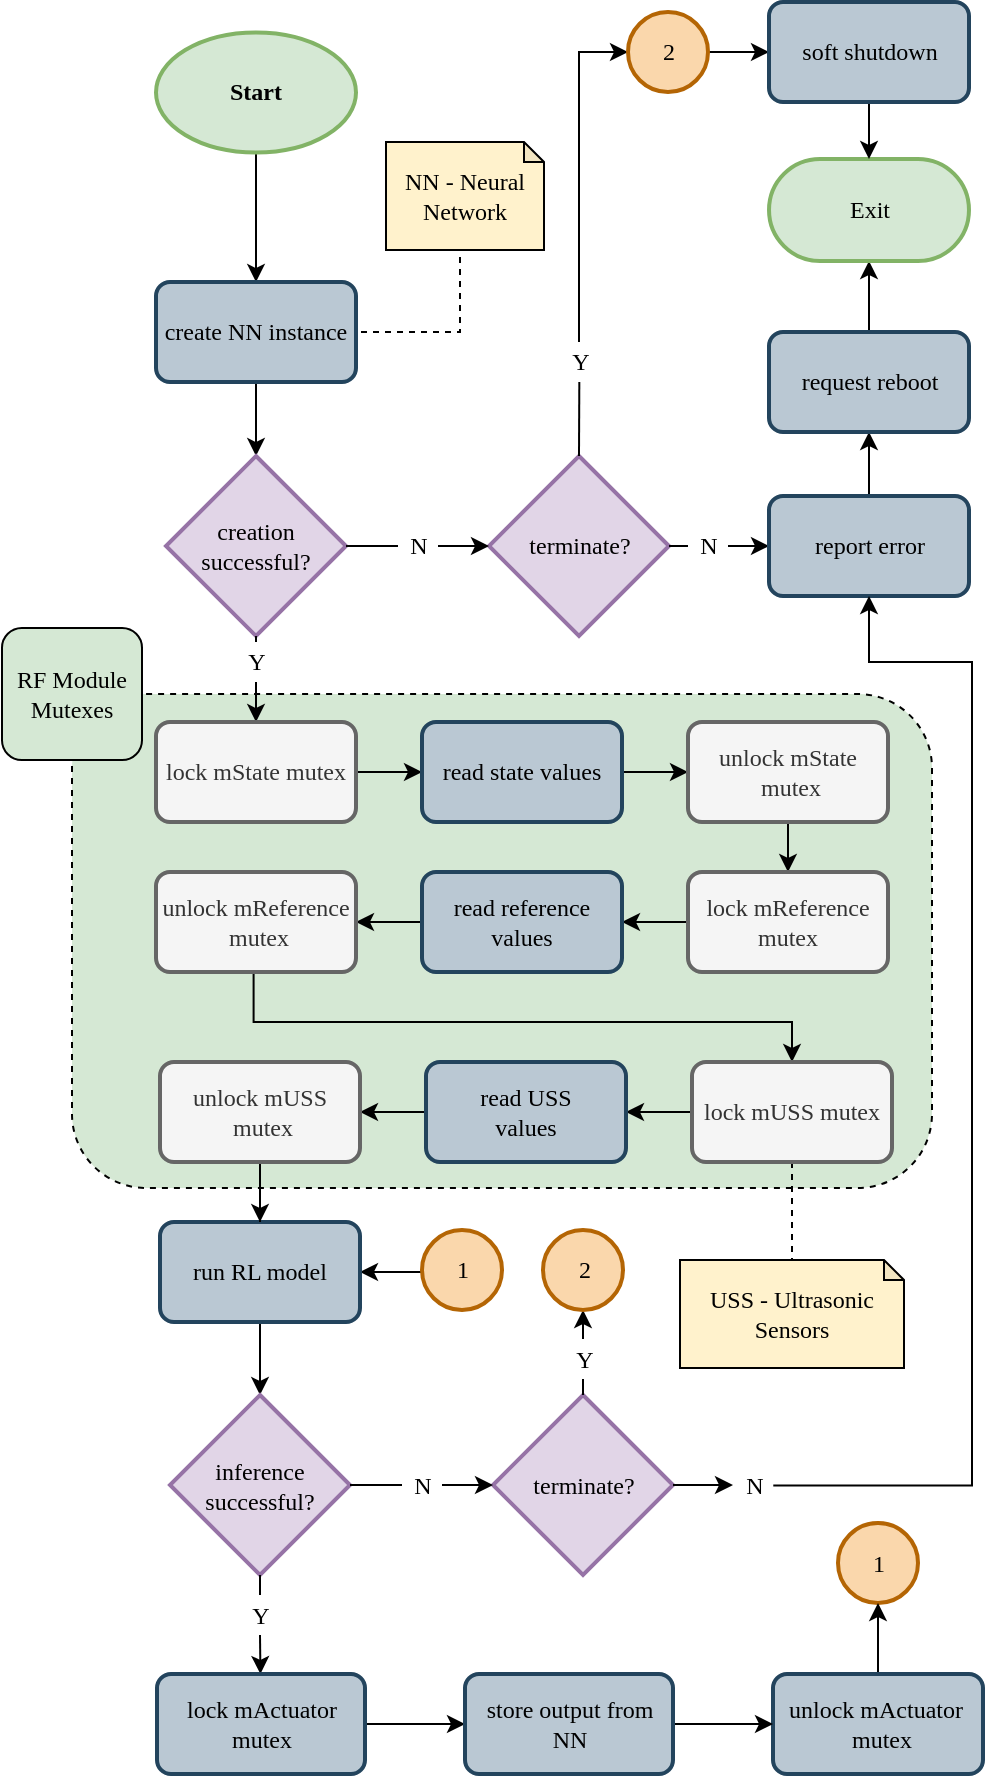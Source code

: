 <mxfile version="12.3.2" type="device" pages="1"><diagram id="vXdH0S8YqX3_sipvJm4k" name="1"><mxGraphModel dx="1422" dy="832" grid="1" gridSize="10" guides="1" tooltips="1" connect="1" arrows="1" fold="1" page="1" pageScale="1" pageWidth="1169" pageHeight="827" math="0" shadow="0"><root><mxCell id="0"/><mxCell id="1" parent="0"/><mxCell id="u_KonFGTaSBpUlpen_9E-39" value="" style="rounded=1;whiteSpace=wrap;html=1;dashed=1;fillColor=#d5e8d4;strokeColor=#000000;" vertex="1" parent="1"><mxGeometry x="200" y="386" width="430" height="247" as="geometry"/></mxCell><mxCell id="1nJzkUvZmrE7W5iWew_s-146" style="edgeStyle=none;rounded=0;orthogonalLoop=1;jettySize=auto;html=1;exitX=0.5;exitY=1;exitDx=0;exitDy=0;exitPerimeter=0;entryX=0.5;entryY=0;entryDx=0;entryDy=0;startArrow=none;startFill=0;endArrow=classic;endFill=1;fontFamily=Consolas;" parent="1" source="1nJzkUvZmrE7W5iWew_s-87" target="1nJzkUvZmrE7W5iWew_s-94" edge="1"><mxGeometry relative="1" as="geometry"/></mxCell><mxCell id="1nJzkUvZmrE7W5iWew_s-87" value="Start" style="strokeWidth=2;html=1;shape=mxgraph.flowchart.start_1;whiteSpace=wrap;fillColor=#d5e8d4;strokeColor=#82b366;fontStyle=1;fontFamily=Consolas;" parent="1" vertex="1"><mxGeometry x="242" y="55.25" width="100" height="60" as="geometry"/></mxCell><mxCell id="1nJzkUvZmrE7W5iWew_s-109" style="edgeStyle=orthogonalEdgeStyle;rounded=0;orthogonalLoop=1;jettySize=auto;html=1;endArrow=none;endFill=0;dashed=1;fontFamily=Consolas;exitX=0.5;exitY=1;exitDx=0;exitDy=0;exitPerimeter=0;" parent="1" source="1nJzkUvZmrE7W5iWew_s-89" target="1nJzkUvZmrE7W5iWew_s-94" edge="1"><mxGeometry relative="1" as="geometry"><mxPoint x="396" y="205.333" as="sourcePoint"/><Array as="points"><mxPoint x="394" y="205"/></Array></mxGeometry></mxCell><mxCell id="1nJzkUvZmrE7W5iWew_s-89" value="NN - Neural Network" style="shape=note;html=1;backgroundOutline=1;darkOpacity=0.05;size=10;fillColor=#fff2cc;strokeColor=#000000;whiteSpace=wrap;fontFamily=Consolas;" parent="1" vertex="1"><mxGeometry x="357" y="110" width="79" height="54" as="geometry"/></mxCell><mxCell id="1nJzkUvZmrE7W5iWew_s-92" value="1" style="verticalLabelPosition=middle;verticalAlign=middle;html=1;shape=mxgraph.flowchart.on-page_reference;strokeWidth=2;align=center;labelPosition=center;fillColor=#fad7ac;strokeColor=#b46504;fontFamily=Consolas;" parent="1" vertex="1"><mxGeometry x="583" y="800.5" width="40" height="40" as="geometry"/></mxCell><mxCell id="1nJzkUvZmrE7W5iWew_s-116" style="edgeStyle=orthogonalEdgeStyle;rounded=0;orthogonalLoop=1;jettySize=auto;html=1;exitX=0.5;exitY=1;exitDx=0;exitDy=0;entryX=0.5;entryY=0;entryDx=0;entryDy=0;entryPerimeter=0;startArrow=none;startFill=0;endArrow=classic;endFill=1;fontFamily=Consolas;" parent="1" source="1nJzkUvZmrE7W5iWew_s-94" target="1nJzkUvZmrE7W5iWew_s-95" edge="1"><mxGeometry relative="1" as="geometry"/></mxCell><mxCell id="1nJzkUvZmrE7W5iWew_s-94" value="create NN instance" style="rounded=1;whiteSpace=wrap;html=1;absoluteArcSize=1;arcSize=14;strokeWidth=2;fillColor=#bac8d3;strokeColor=#23445d;fontFamily=Consolas;" parent="1" vertex="1"><mxGeometry x="242" y="180" width="100" height="50" as="geometry"/></mxCell><mxCell id="1nJzkUvZmrE7W5iWew_s-103" style="edgeStyle=orthogonalEdgeStyle;rounded=0;orthogonalLoop=1;jettySize=auto;html=1;exitX=1;exitY=0.5;exitDx=0;exitDy=0;exitPerimeter=0;entryX=0;entryY=0.5;entryDx=0;entryDy=0;fontFamily=Consolas;" parent="1" source="1nJzkUvZmrE7W5iWew_s-122" target="1nJzkUvZmrE7W5iWew_s-96" edge="1"><mxGeometry relative="1" as="geometry"/></mxCell><mxCell id="1nJzkUvZmrE7W5iWew_s-95" value="creation&lt;br&gt;successful?" style="strokeWidth=2;html=1;shape=mxgraph.flowchart.decision;whiteSpace=wrap;fillColor=#e1d5e7;strokeColor=#9673a6;fontFamily=Consolas;" parent="1" vertex="1"><mxGeometry x="247" y="267" width="90" height="90" as="geometry"/></mxCell><mxCell id="1nJzkUvZmrE7W5iWew_s-128" style="edgeStyle=orthogonalEdgeStyle;rounded=0;orthogonalLoop=1;jettySize=auto;html=1;exitX=0.5;exitY=0;exitDx=0;exitDy=0;startArrow=none;startFill=0;endArrow=classic;endFill=1;fontFamily=Consolas;" parent="1" source="1nJzkUvZmrE7W5iWew_s-96" target="1nJzkUvZmrE7W5iWew_s-127" edge="1"><mxGeometry relative="1" as="geometry"/></mxCell><mxCell id="1nJzkUvZmrE7W5iWew_s-96" value="report error" style="rounded=1;whiteSpace=wrap;html=1;absoluteArcSize=1;arcSize=14;strokeWidth=2;fillColor=#bac8d3;strokeColor=#23445d;fontFamily=Consolas;" parent="1" vertex="1"><mxGeometry x="548.5" y="287" width="100" height="50" as="geometry"/></mxCell><mxCell id="1nJzkUvZmrE7W5iWew_s-126" style="edgeStyle=orthogonalEdgeStyle;rounded=0;orthogonalLoop=1;jettySize=auto;html=1;exitX=0.5;exitY=1;exitDx=0;exitDy=0;entryX=0.5;entryY=0;entryDx=0;entryDy=0;entryPerimeter=0;startArrow=none;startFill=0;endArrow=classic;endFill=1;fontFamily=Consolas;" parent="1" source="wZy1DMdMrg1eSpGUUGXw-8" target="1nJzkUvZmrE7W5iWew_s-100" edge="1"><mxGeometry relative="1" as="geometry"><mxPoint x="294.2" y="699.9" as="sourcePoint"/></mxGeometry></mxCell><mxCell id="1nJzkUvZmrE7W5iWew_s-102" style="edgeStyle=orthogonalEdgeStyle;rounded=0;orthogonalLoop=1;jettySize=auto;html=1;fontFamily=Consolas;entryX=0.5;entryY=1;entryDx=0;entryDy=0;exitX=1.007;exitY=0.515;exitDx=0;exitDy=0;exitPerimeter=0;" parent="1" source="1nJzkUvZmrE7W5iWew_s-124" target="1nJzkUvZmrE7W5iWew_s-96" edge="1"><mxGeometry relative="1" as="geometry"><Array as="points"><mxPoint x="650" y="782"/><mxPoint x="650" y="370"/><mxPoint x="598" y="370"/></Array><mxPoint x="549" y="810" as="sourcePoint"/></mxGeometry></mxCell><mxCell id="1nJzkUvZmrE7W5iWew_s-135" style="rounded=0;orthogonalLoop=1;jettySize=auto;html=1;exitX=0.5;exitY=1;exitDx=0;exitDy=0;exitPerimeter=0;startArrow=none;startFill=0;endArrow=classic;endFill=1;fontFamily=Consolas;" parent="1" source="1nJzkUvZmrE7W5iWew_s-141" target="1nJzkUvZmrE7W5iWew_s-106" edge="1"><mxGeometry relative="1" as="geometry"/></mxCell><mxCell id="1nJzkUvZmrE7W5iWew_s-100" value="inference successful?" style="strokeWidth=2;html=1;shape=mxgraph.flowchart.decision;whiteSpace=wrap;fillColor=#e1d5e7;strokeColor=#9673a6;fontFamily=Consolas;" parent="1" vertex="1"><mxGeometry x="249" y="736.5" width="90" height="90" as="geometry"/></mxCell><mxCell id="1nJzkUvZmrE7W5iWew_s-136" style="edgeStyle=none;rounded=0;orthogonalLoop=1;jettySize=auto;html=1;exitX=1;exitY=0.5;exitDx=0;exitDy=0;entryX=0;entryY=0.5;entryDx=0;entryDy=0;startArrow=none;startFill=0;endArrow=classic;endFill=1;fontFamily=Consolas;" parent="1" source="1nJzkUvZmrE7W5iWew_s-106" target="1nJzkUvZmrE7W5iWew_s-108" edge="1"><mxGeometry relative="1" as="geometry"/></mxCell><mxCell id="1nJzkUvZmrE7W5iWew_s-106" value="lock mActuator mutex" style="rounded=1;whiteSpace=wrap;html=1;absoluteArcSize=1;arcSize=14;strokeWidth=2;fillColor=#bac8d3;strokeColor=#23445d;fontFamily=Consolas;" parent="1" vertex="1"><mxGeometry x="242.5" y="876" width="104" height="50" as="geometry"/></mxCell><mxCell id="1nJzkUvZmrE7W5iWew_s-143" style="edgeStyle=none;rounded=0;orthogonalLoop=1;jettySize=auto;html=1;exitX=0.5;exitY=0;exitDx=0;exitDy=0;startArrow=none;startFill=0;endArrow=classic;endFill=1;fontFamily=Consolas;" parent="1" source="1nJzkUvZmrE7W5iWew_s-107" target="1nJzkUvZmrE7W5iWew_s-92" edge="1"><mxGeometry relative="1" as="geometry"/></mxCell><mxCell id="1nJzkUvZmrE7W5iWew_s-107" value="unlock mActuator&amp;nbsp;&lt;br&gt;&amp;nbsp;mutex" style="rounded=1;whiteSpace=wrap;html=1;absoluteArcSize=1;arcSize=14;strokeWidth=2;fillColor=#bac8d3;strokeColor=#23445d;fontFamily=Consolas;" parent="1" vertex="1"><mxGeometry x="550.5" y="876" width="105" height="50" as="geometry"/></mxCell><mxCell id="1nJzkUvZmrE7W5iWew_s-137" style="edgeStyle=none;rounded=0;orthogonalLoop=1;jettySize=auto;html=1;exitX=1;exitY=0.5;exitDx=0;exitDy=0;entryX=0;entryY=0.5;entryDx=0;entryDy=0;startArrow=none;startFill=0;endArrow=classic;endFill=1;fontFamily=Consolas;" parent="1" source="1nJzkUvZmrE7W5iWew_s-108" target="1nJzkUvZmrE7W5iWew_s-107" edge="1"><mxGeometry relative="1" as="geometry"><mxPoint x="388" y="981.5" as="targetPoint"/></mxGeometry></mxCell><mxCell id="1nJzkUvZmrE7W5iWew_s-108" value="store output from NN" style="rounded=1;whiteSpace=wrap;html=1;absoluteArcSize=1;arcSize=14;strokeWidth=2;fillColor=#bac8d3;strokeColor=#23445d;fontFamily=Consolas;" parent="1" vertex="1"><mxGeometry x="396.5" y="876" width="104" height="50" as="geometry"/></mxCell><mxCell id="wZy1DMdMrg1eSpGUUGXw-2" style="edgeStyle=orthogonalEdgeStyle;rounded=0;orthogonalLoop=1;jettySize=auto;html=1;exitX=0.5;exitY=0;exitDx=0;exitDy=0;exitPerimeter=0;entryX=0.5;entryY=1;entryDx=0;entryDy=0;entryPerimeter=0;" parent="1" source="cTTSCiID2eO0klJkVlwh-12" target="cTTSCiID2eO0klJkVlwh-6" edge="1"><mxGeometry relative="1" as="geometry"/></mxCell><mxCell id="1nJzkUvZmrE7W5iWew_s-105" value="terminate?" style="strokeWidth=2;html=1;shape=mxgraph.flowchart.decision;whiteSpace=wrap;fillColor=#e1d5e7;strokeColor=#9673a6;fontFamily=Consolas;" parent="1" vertex="1"><mxGeometry x="410.5" y="736.5" width="90" height="90" as="geometry"/></mxCell><mxCell id="1nJzkUvZmrE7W5iWew_s-110" style="edgeStyle=orthogonalEdgeStyle;rounded=0;orthogonalLoop=1;jettySize=auto;html=1;exitX=1;exitY=0.5;exitDx=0;exitDy=0;exitPerimeter=0;fontFamily=Consolas;entryX=0;entryY=0.5;entryDx=0;entryDy=0;entryPerimeter=0;" parent="1" source="1nJzkUvZmrE7W5iWew_s-118" target="1nJzkUvZmrE7W5iWew_s-105" edge="1"><mxGeometry relative="1" as="geometry"><mxPoint x="339.571" y="781.5" as="sourcePoint"/><mxPoint x="396.5" y="781.833" as="targetPoint"/></mxGeometry></mxCell><mxCell id="u_KonFGTaSBpUlpen_9E-26" style="edgeStyle=orthogonalEdgeStyle;rounded=0;orthogonalLoop=1;jettySize=auto;html=1;exitX=0.5;exitY=0;exitDx=0;exitDy=0;exitPerimeter=0;entryX=0;entryY=0.5;entryDx=0;entryDy=0;entryPerimeter=0;startArrow=none;startFill=0;endArrow=classic;endFill=1;" edge="1" parent="1" source="u_KonFGTaSBpUlpen_9E-27" target="cTTSCiID2eO0klJkVlwh-2"><mxGeometry relative="1" as="geometry"/></mxCell><mxCell id="1nJzkUvZmrE7W5iWew_s-104" value="terminate?" style="strokeWidth=2;html=1;shape=mxgraph.flowchart.decision;whiteSpace=wrap;fillColor=#e1d5e7;strokeColor=#9673a6;fontFamily=Consolas;" parent="1" vertex="1"><mxGeometry x="408.5" y="267" width="90" height="90" as="geometry"/></mxCell><mxCell id="1nJzkUvZmrE7W5iWew_s-111" style="edgeStyle=orthogonalEdgeStyle;rounded=0;orthogonalLoop=1;jettySize=auto;html=1;exitX=1;exitY=0.5;exitDx=0;exitDy=0;exitPerimeter=0;entryX=0;entryY=0.5;entryDx=0;entryDy=0;fontFamily=Consolas;entryPerimeter=0;" parent="1" source="1nJzkUvZmrE7W5iWew_s-113" target="1nJzkUvZmrE7W5iWew_s-104" edge="1"><mxGeometry relative="1" as="geometry"><mxPoint x="337.571" y="311.857" as="sourcePoint"/><mxPoint x="388.833" y="312" as="targetPoint"/></mxGeometry></mxCell><mxCell id="u_KonFGTaSBpUlpen_9E-17" style="edgeStyle=orthogonalEdgeStyle;rounded=0;orthogonalLoop=1;jettySize=auto;html=1;entryX=0.5;entryY=0;entryDx=0;entryDy=0;startArrow=none;startFill=0;endArrow=classic;endFill=1;" edge="1" parent="1" source="1nJzkUvZmrE7W5iWew_s-112" target="u_KonFGTaSBpUlpen_9E-10"><mxGeometry relative="1" as="geometry"/></mxCell><mxCell id="1nJzkUvZmrE7W5iWew_s-112" value="Y" style="text;html=1;align=center;verticalAlign=middle;resizable=0;points=[];;autosize=1;fontFamily=Consolas;" parent="1" vertex="1"><mxGeometry x="282" y="360" width="20" height="20" as="geometry"/></mxCell><mxCell id="1nJzkUvZmrE7W5iWew_s-115" style="edgeStyle=orthogonalEdgeStyle;rounded=0;orthogonalLoop=1;jettySize=auto;html=1;exitX=0.5;exitY=1;exitDx=0;exitDy=0;exitPerimeter=0;entryX=0.5;entryY=0;entryDx=0;entryDy=0;endArrow=none;endFill=0;startArrow=none;startFill=0;fontFamily=Consolas;" parent="1" source="1nJzkUvZmrE7W5iWew_s-95" target="1nJzkUvZmrE7W5iWew_s-112" edge="1"><mxGeometry relative="1" as="geometry"><mxPoint x="292.444" y="369.944" as="sourcePoint"/><mxPoint x="292.6" y="406.6" as="targetPoint"/></mxGeometry></mxCell><mxCell id="1nJzkUvZmrE7W5iWew_s-113" value="N" style="text;html=1;align=center;verticalAlign=middle;resizable=0;points=[];;autosize=1;fontFamily=Consolas;" parent="1" vertex="1"><mxGeometry x="363" y="302" width="20" height="20" as="geometry"/></mxCell><mxCell id="1nJzkUvZmrE7W5iWew_s-117" style="edgeStyle=orthogonalEdgeStyle;rounded=0;orthogonalLoop=1;jettySize=auto;html=1;exitX=1;exitY=0.5;exitDx=0;exitDy=0;exitPerimeter=0;entryX=0;entryY=0.5;entryDx=0;entryDy=0;endArrow=none;endFill=0;fontFamily=Consolas;" parent="1" source="1nJzkUvZmrE7W5iWew_s-95" target="1nJzkUvZmrE7W5iWew_s-113" edge="1"><mxGeometry relative="1" as="geometry"><mxPoint x="337.571" y="311.857" as="sourcePoint"/><mxPoint x="381.571" y="311.857" as="targetPoint"/></mxGeometry></mxCell><mxCell id="1nJzkUvZmrE7W5iWew_s-121" style="edgeStyle=orthogonalEdgeStyle;rounded=0;orthogonalLoop=1;jettySize=auto;html=1;entryX=1;entryY=0.5;entryDx=0;entryDy=0;entryPerimeter=0;startArrow=none;startFill=0;endArrow=none;endFill=0;fontFamily=Consolas;" parent="1" source="1nJzkUvZmrE7W5iWew_s-118" target="1nJzkUvZmrE7W5iWew_s-100" edge="1"><mxGeometry relative="1" as="geometry"><Array as="points"><mxPoint x="352" y="781.5"/><mxPoint x="352" y="781.5"/></Array></mxGeometry></mxCell><mxCell id="1nJzkUvZmrE7W5iWew_s-118" value="N" style="text;html=1;align=center;verticalAlign=middle;resizable=0;points=[];;autosize=1;fontFamily=Consolas;" parent="1" vertex="1"><mxGeometry x="365" y="771.5" width="20" height="20" as="geometry"/></mxCell><mxCell id="1nJzkUvZmrE7W5iWew_s-122" value="N" style="text;html=1;align=center;verticalAlign=middle;resizable=0;points=[];;autosize=1;fontFamily=Consolas;" parent="1" vertex="1"><mxGeometry x="508" y="302" width="20" height="20" as="geometry"/></mxCell><mxCell id="1nJzkUvZmrE7W5iWew_s-123" style="edgeStyle=orthogonalEdgeStyle;rounded=0;orthogonalLoop=1;jettySize=auto;html=1;exitX=1;exitY=0.5;exitDx=0;exitDy=0;exitPerimeter=0;entryX=0;entryY=0.5;entryDx=0;entryDy=0;endArrow=none;endFill=0;fontFamily=Consolas;" parent="1" source="1nJzkUvZmrE7W5iWew_s-104" target="1nJzkUvZmrE7W5iWew_s-122" edge="1"><mxGeometry relative="1" as="geometry"><mxPoint x="498.333" y="312.167" as="sourcePoint"/><mxPoint x="548.333" y="312.167" as="targetPoint"/></mxGeometry></mxCell><mxCell id="1nJzkUvZmrE7W5iWew_s-124" value="N" style="text;html=1;align=center;verticalAlign=middle;resizable=0;points=[];;autosize=1;fontFamily=Consolas;" parent="1" vertex="1"><mxGeometry x="530.5" y="771.5" width="20" height="20" as="geometry"/></mxCell><mxCell id="1nJzkUvZmrE7W5iWew_s-125" style="edgeStyle=orthogonalEdgeStyle;rounded=0;orthogonalLoop=1;jettySize=auto;html=1;exitX=1;exitY=0.5;exitDx=0;exitDy=0;exitPerimeter=0;fontFamily=Consolas;" parent="1" source="1nJzkUvZmrE7W5iWew_s-105" target="1nJzkUvZmrE7W5iWew_s-124" edge="1"><mxGeometry relative="1" as="geometry"><mxPoint x="500.333" y="781.167" as="sourcePoint"/><mxPoint x="600.333" y="593.5" as="targetPoint"/></mxGeometry></mxCell><mxCell id="1nJzkUvZmrE7W5iWew_s-130" style="edgeStyle=orthogonalEdgeStyle;rounded=0;orthogonalLoop=1;jettySize=auto;html=1;exitX=0.5;exitY=0;exitDx=0;exitDy=0;entryX=0.5;entryY=1;entryDx=0;entryDy=0;startArrow=none;startFill=0;endArrow=classic;endFill=1;fontFamily=Consolas;" parent="1" source="1nJzkUvZmrE7W5iWew_s-127" target="1nJzkUvZmrE7W5iWew_s-129" edge="1"><mxGeometry relative="1" as="geometry"/></mxCell><mxCell id="1nJzkUvZmrE7W5iWew_s-127" value="request reboot" style="rounded=1;whiteSpace=wrap;html=1;absoluteArcSize=1;arcSize=14;strokeWidth=2;fillColor=#bac8d3;strokeColor=#23445d;fontFamily=Consolas;" parent="1" vertex="1"><mxGeometry x="548.5" y="205" width="100" height="50" as="geometry"/></mxCell><mxCell id="1nJzkUvZmrE7W5iWew_s-129" value="Exit" style="rounded=1;whiteSpace=wrap;html=1;arcSize=50;fillColor=#d5e8d4;strokeColor=#82b366;fontFamily=Consolas;strokeWidth=2;" parent="1" vertex="1"><mxGeometry x="548.51" y="118.5" width="99.98" height="51" as="geometry"/></mxCell><mxCell id="1nJzkUvZmrE7W5iWew_s-141" value="Y" style="text;html=1;align=center;verticalAlign=middle;resizable=0;points=[];;autosize=1;fontFamily=Consolas;" parent="1" vertex="1"><mxGeometry x="284" y="836.5" width="20" height="20" as="geometry"/></mxCell><mxCell id="1nJzkUvZmrE7W5iWew_s-142" style="rounded=0;orthogonalLoop=1;jettySize=auto;html=1;exitX=0.5;exitY=1;exitDx=0;exitDy=0;exitPerimeter=0;startArrow=none;startFill=0;endArrow=none;endFill=0;fontFamily=Consolas;" parent="1" source="1nJzkUvZmrE7W5iWew_s-100" edge="1"><mxGeometry relative="1" as="geometry"><mxPoint x="294.5" y="826.5" as="sourcePoint"/><mxPoint x="294" y="836.5" as="targetPoint"/></mxGeometry></mxCell><mxCell id="cTTSCiID2eO0klJkVlwh-5" style="edgeStyle=orthogonalEdgeStyle;rounded=0;orthogonalLoop=1;jettySize=auto;html=1;exitX=0;exitY=0.5;exitDx=0;exitDy=0;exitPerimeter=0;entryX=1;entryY=0.5;entryDx=0;entryDy=0;fontFamily=Consolas;" parent="1" source="cTTSCiID2eO0klJkVlwh-1" target="wZy1DMdMrg1eSpGUUGXw-8" edge="1"><mxGeometry relative="1" as="geometry"><mxPoint x="341.4" y="675.1" as="targetPoint"/><Array as="points"><mxPoint x="375" y="675.5"/></Array></mxGeometry></mxCell><mxCell id="cTTSCiID2eO0klJkVlwh-1" value="1" style="verticalLabelPosition=middle;verticalAlign=middle;html=1;shape=mxgraph.flowchart.on-page_reference;strokeWidth=2;align=center;labelPosition=center;fillColor=#fad7ac;strokeColor=#b46504;fontFamily=Consolas;" parent="1" vertex="1"><mxGeometry x="375" y="654" width="40" height="40" as="geometry"/></mxCell><mxCell id="cTTSCiID2eO0klJkVlwh-9" style="edgeStyle=orthogonalEdgeStyle;rounded=0;orthogonalLoop=1;jettySize=auto;html=1;exitX=1;exitY=0.5;exitDx=0;exitDy=0;exitPerimeter=0;entryX=0;entryY=0.5;entryDx=0;entryDy=0;fontFamily=Consolas;" parent="1" source="cTTSCiID2eO0klJkVlwh-2" target="cOSbEfbVas22TblpHbc2-1" edge="1"><mxGeometry relative="1" as="geometry"><mxPoint x="528.333" y="65.333" as="targetPoint"/></mxGeometry></mxCell><mxCell id="cTTSCiID2eO0klJkVlwh-2" value="2" style="verticalLabelPosition=middle;verticalAlign=middle;html=1;shape=mxgraph.flowchart.on-page_reference;strokeWidth=2;align=center;labelPosition=center;fillColor=#fad7ac;strokeColor=#b46504;fontFamily=Consolas;" parent="1" vertex="1"><mxGeometry x="478" y="45" width="40" height="40" as="geometry"/></mxCell><mxCell id="cTTSCiID2eO0klJkVlwh-10" style="edgeStyle=orthogonalEdgeStyle;rounded=0;orthogonalLoop=1;jettySize=auto;html=1;exitX=0.5;exitY=1;exitDx=0;exitDy=0;entryX=0.5;entryY=0;entryDx=0;entryDy=0;fontFamily=Consolas;" parent="1" source="cOSbEfbVas22TblpHbc2-1" target="1nJzkUvZmrE7W5iWew_s-129" edge="1"><mxGeometry relative="1" as="geometry"><mxPoint x="598.333" y="90.333" as="sourcePoint"/></mxGeometry></mxCell><mxCell id="cTTSCiID2eO0klJkVlwh-6" value="2" style="verticalLabelPosition=middle;verticalAlign=middle;html=1;shape=mxgraph.flowchart.on-page_reference;strokeWidth=2;align=center;labelPosition=center;fillColor=#fad7ac;strokeColor=#b46504;fontFamily=Consolas;" parent="1" vertex="1"><mxGeometry x="435.5" y="654" width="40" height="40" as="geometry"/></mxCell><mxCell id="cOSbEfbVas22TblpHbc2-1" value="soft shutdown" style="rounded=1;whiteSpace=wrap;html=1;absoluteArcSize=1;arcSize=14;strokeWidth=2;fillColor=#bac8d3;strokeColor=#23445d;fontFamily=Consolas;" parent="1" vertex="1"><mxGeometry x="548.5" y="40" width="100" height="50" as="geometry"/></mxCell><mxCell id="cTTSCiID2eO0klJkVlwh-12" value="Y" style="text;html=1;align=center;verticalAlign=middle;resizable=0;points=[];;autosize=1;fontFamily=Consolas;" parent="1" vertex="1"><mxGeometry x="445.5" y="708.5" width="20" height="20" as="geometry"/></mxCell><mxCell id="wZy1DMdMrg1eSpGUUGXw-3" style="edgeStyle=orthogonalEdgeStyle;rounded=0;orthogonalLoop=1;jettySize=auto;html=1;exitX=0.5;exitY=0;exitDx=0;exitDy=0;exitPerimeter=0;entryX=0.5;entryY=1;entryDx=0;entryDy=0;entryPerimeter=0;endArrow=none;endFill=0;" parent="1" source="1nJzkUvZmrE7W5iWew_s-105" target="cTTSCiID2eO0klJkVlwh-12" edge="1"><mxGeometry relative="1" as="geometry"><mxPoint x="455.4" y="736.7" as="sourcePoint"/><mxPoint x="455.4" y="696.7" as="targetPoint"/></mxGeometry></mxCell><mxCell id="u_KonFGTaSBpUlpen_9E-35" value="" style="edgeStyle=orthogonalEdgeStyle;rounded=0;orthogonalLoop=1;jettySize=auto;html=1;startArrow=classic;startFill=1;endArrow=none;endFill=0;" edge="1" parent="1" source="wZy1DMdMrg1eSpGUUGXw-8" target="u_KonFGTaSBpUlpen_9E-33"><mxGeometry relative="1" as="geometry"/></mxCell><mxCell id="wZy1DMdMrg1eSpGUUGXw-8" value="run RL model" style="rounded=1;whiteSpace=wrap;html=1;absoluteArcSize=1;arcSize=14;strokeWidth=2;fillColor=#BAC8D3;strokeColor=#23445d;fontFamily=Consolas;" parent="1" vertex="1"><mxGeometry x="244" y="650" width="100" height="50" as="geometry"/></mxCell><mxCell id="u_KonFGTaSBpUlpen_9E-18" style="edgeStyle=orthogonalEdgeStyle;rounded=0;orthogonalLoop=1;jettySize=auto;html=1;exitX=1;exitY=0.5;exitDx=0;exitDy=0;entryX=0;entryY=0.5;entryDx=0;entryDy=0;startArrow=none;startFill=0;endArrow=classic;endFill=1;" edge="1" parent="1" source="u_KonFGTaSBpUlpen_9E-10" target="u_KonFGTaSBpUlpen_9E-11"><mxGeometry relative="1" as="geometry"/></mxCell><mxCell id="u_KonFGTaSBpUlpen_9E-10" value="lock mState mutex" style="rounded=1;whiteSpace=wrap;html=1;absoluteArcSize=1;arcSize=14;strokeWidth=2;fillColor=#f5f5f5;strokeColor=#666666;fontFamily=Consolas;fontColor=#333333;" vertex="1" parent="1"><mxGeometry x="242" y="400" width="100" height="50" as="geometry"/></mxCell><mxCell id="u_KonFGTaSBpUlpen_9E-20" style="edgeStyle=orthogonalEdgeStyle;rounded=0;orthogonalLoop=1;jettySize=auto;html=1;exitX=1;exitY=0.5;exitDx=0;exitDy=0;entryX=0;entryY=0.5;entryDx=0;entryDy=0;startArrow=none;startFill=0;endArrow=classic;endFill=1;" edge="1" parent="1" source="u_KonFGTaSBpUlpen_9E-11" target="u_KonFGTaSBpUlpen_9E-12"><mxGeometry relative="1" as="geometry"/></mxCell><mxCell id="u_KonFGTaSBpUlpen_9E-11" value="read state values" style="rounded=1;whiteSpace=wrap;html=1;absoluteArcSize=1;arcSize=14;strokeWidth=2;fillColor=#BAC8D3;strokeColor=#23445D;fontFamily=Consolas;" vertex="1" parent="1"><mxGeometry x="375" y="400" width="100" height="50" as="geometry"/></mxCell><mxCell id="u_KonFGTaSBpUlpen_9E-21" style="edgeStyle=orthogonalEdgeStyle;rounded=0;orthogonalLoop=1;jettySize=auto;html=1;exitX=0.5;exitY=1;exitDx=0;exitDy=0;startArrow=none;startFill=0;endArrow=classic;endFill=1;" edge="1" parent="1" source="u_KonFGTaSBpUlpen_9E-12" target="u_KonFGTaSBpUlpen_9E-13"><mxGeometry relative="1" as="geometry"/></mxCell><mxCell id="u_KonFGTaSBpUlpen_9E-12" value="unlock mState&lt;br&gt;&amp;nbsp;mutex" style="rounded=1;whiteSpace=wrap;html=1;absoluteArcSize=1;arcSize=14;strokeWidth=2;fillColor=#f5f5f5;strokeColor=#666666;fontFamily=Consolas;fontColor=#333333;" vertex="1" parent="1"><mxGeometry x="508" y="400" width="100" height="50" as="geometry"/></mxCell><mxCell id="u_KonFGTaSBpUlpen_9E-22" style="edgeStyle=orthogonalEdgeStyle;rounded=0;orthogonalLoop=1;jettySize=auto;html=1;exitX=0;exitY=0.5;exitDx=0;exitDy=0;startArrow=none;startFill=0;endArrow=classic;endFill=1;" edge="1" parent="1" source="u_KonFGTaSBpUlpen_9E-13" target="u_KonFGTaSBpUlpen_9E-14"><mxGeometry relative="1" as="geometry"/></mxCell><mxCell id="u_KonFGTaSBpUlpen_9E-13" value="lock mReference mutex" style="rounded=1;whiteSpace=wrap;html=1;absoluteArcSize=1;arcSize=14;strokeWidth=2;fillColor=#f5f5f5;strokeColor=#666666;fontFamily=Consolas;fontColor=#333333;" vertex="1" parent="1"><mxGeometry x="508" y="475" width="100" height="50" as="geometry"/></mxCell><mxCell id="u_KonFGTaSBpUlpen_9E-23" style="edgeStyle=orthogonalEdgeStyle;rounded=0;orthogonalLoop=1;jettySize=auto;html=1;exitX=0;exitY=0.5;exitDx=0;exitDy=0;entryX=1;entryY=0.5;entryDx=0;entryDy=0;startArrow=none;startFill=0;endArrow=classic;endFill=1;" edge="1" parent="1" source="u_KonFGTaSBpUlpen_9E-14" target="u_KonFGTaSBpUlpen_9E-15"><mxGeometry relative="1" as="geometry"/></mxCell><mxCell id="u_KonFGTaSBpUlpen_9E-14" value="read reference values" style="rounded=1;whiteSpace=wrap;html=1;absoluteArcSize=1;arcSize=14;strokeWidth=2;fillColor=#BAC8D3;strokeColor=#23445D;fontFamily=Consolas;" vertex="1" parent="1"><mxGeometry x="375" y="475" width="100" height="50" as="geometry"/></mxCell><mxCell id="u_KonFGTaSBpUlpen_9E-38" style="edgeStyle=orthogonalEdgeStyle;rounded=0;orthogonalLoop=1;jettySize=auto;html=1;exitX=0.488;exitY=0.994;exitDx=0;exitDy=0;entryX=0.5;entryY=0;entryDx=0;entryDy=0;startArrow=none;startFill=0;endArrow=classic;endFill=1;exitPerimeter=0;" edge="1" parent="1" source="u_KonFGTaSBpUlpen_9E-15" target="u_KonFGTaSBpUlpen_9E-30"><mxGeometry relative="1" as="geometry"><mxPoint x="292.603" y="529.31" as="sourcePoint"/><mxPoint x="558.81" y="603.793" as="targetPoint"/><Array as="points"><mxPoint x="291" y="550"/><mxPoint x="560" y="550"/></Array></mxGeometry></mxCell><mxCell id="u_KonFGTaSBpUlpen_9E-15" value="unlock mReference&lt;br&gt;&amp;nbsp;mutex" style="rounded=1;whiteSpace=wrap;html=1;absoluteArcSize=1;arcSize=14;strokeWidth=2;fillColor=#f5f5f5;strokeColor=#666666;fontFamily=Consolas;fontColor=#333333;" vertex="1" parent="1"><mxGeometry x="242" y="475" width="100" height="50" as="geometry"/></mxCell><mxCell id="u_KonFGTaSBpUlpen_9E-27" value="Y" style="text;html=1;align=center;verticalAlign=middle;resizable=0;points=[];;autosize=1;fontFamily=Consolas;" vertex="1" parent="1"><mxGeometry x="443.5" y="210" width="20" height="20" as="geometry"/></mxCell><mxCell id="u_KonFGTaSBpUlpen_9E-28" style="edgeStyle=orthogonalEdgeStyle;rounded=0;orthogonalLoop=1;jettySize=auto;html=1;exitX=0.5;exitY=0;exitDx=0;exitDy=0;exitPerimeter=0;entryX=0.508;entryY=1.001;entryDx=0;entryDy=0;entryPerimeter=0;startArrow=none;startFill=0;endArrow=none;endFill=0;" edge="1" parent="1" source="1nJzkUvZmrE7W5iWew_s-104" target="u_KonFGTaSBpUlpen_9E-27"><mxGeometry relative="1" as="geometry"><mxPoint x="453.333" y="267" as="sourcePoint"/><mxPoint x="478.333" y="65.333" as="targetPoint"/></mxGeometry></mxCell><mxCell id="u_KonFGTaSBpUlpen_9E-29" style="edgeStyle=orthogonalEdgeStyle;rounded=0;orthogonalLoop=1;jettySize=auto;html=1;exitX=0;exitY=0.5;exitDx=0;exitDy=0;startArrow=none;startFill=0;endArrow=classic;endFill=1;" edge="1" parent="1" source="u_KonFGTaSBpUlpen_9E-30" target="u_KonFGTaSBpUlpen_9E-32"><mxGeometry relative="1" as="geometry"/></mxCell><mxCell id="u_KonFGTaSBpUlpen_9E-37" style="edgeStyle=orthogonalEdgeStyle;rounded=0;orthogonalLoop=1;jettySize=auto;html=1;exitX=0.5;exitY=1;exitDx=0;exitDy=0;startArrow=none;startFill=0;endArrow=none;endFill=0;dashed=1;" edge="1" parent="1" source="u_KonFGTaSBpUlpen_9E-30" target="u_KonFGTaSBpUlpen_9E-36"><mxGeometry relative="1" as="geometry"/></mxCell><mxCell id="u_KonFGTaSBpUlpen_9E-30" value="lock mUSS mutex" style="rounded=1;whiteSpace=wrap;html=1;absoluteArcSize=1;arcSize=14;strokeWidth=2;fillColor=#f5f5f5;strokeColor=#666666;fontFamily=Consolas;fontColor=#333333;" vertex="1" parent="1"><mxGeometry x="510" y="570" width="100" height="50" as="geometry"/></mxCell><mxCell id="u_KonFGTaSBpUlpen_9E-31" style="edgeStyle=orthogonalEdgeStyle;rounded=0;orthogonalLoop=1;jettySize=auto;html=1;exitX=0;exitY=0.5;exitDx=0;exitDy=0;entryX=1;entryY=0.5;entryDx=0;entryDy=0;startArrow=none;startFill=0;endArrow=classic;endFill=1;" edge="1" parent="1" source="u_KonFGTaSBpUlpen_9E-32" target="u_KonFGTaSBpUlpen_9E-33"><mxGeometry relative="1" as="geometry"/></mxCell><mxCell id="u_KonFGTaSBpUlpen_9E-32" value="read USS&lt;br&gt;values" style="rounded=1;whiteSpace=wrap;html=1;absoluteArcSize=1;arcSize=14;strokeWidth=2;fillColor=#BAC8D3;strokeColor=#23445D;fontFamily=Consolas;" vertex="1" parent="1"><mxGeometry x="377" y="570" width="100" height="50" as="geometry"/></mxCell><mxCell id="u_KonFGTaSBpUlpen_9E-34" style="edgeStyle=orthogonalEdgeStyle;rounded=0;orthogonalLoop=1;jettySize=auto;html=1;exitX=0.5;exitY=1;exitDx=0;exitDy=0;entryX=0.5;entryY=0;entryDx=0;entryDy=0;startArrow=none;startFill=0;endArrow=none;endFill=0;" edge="1" parent="1" source="u_KonFGTaSBpUlpen_9E-33" target="wZy1DMdMrg1eSpGUUGXw-8"><mxGeometry relative="1" as="geometry"/></mxCell><mxCell id="u_KonFGTaSBpUlpen_9E-33" value="unlock mUSS&lt;br&gt;&amp;nbsp;mutex" style="rounded=1;whiteSpace=wrap;html=1;absoluteArcSize=1;arcSize=14;strokeWidth=2;fillColor=#f5f5f5;strokeColor=#666666;fontFamily=Consolas;fontColor=#333333;" vertex="1" parent="1"><mxGeometry x="244" y="570" width="100" height="50" as="geometry"/></mxCell><mxCell id="u_KonFGTaSBpUlpen_9E-36" value="USS - Ultrasonic Sensors" style="shape=note;html=1;backgroundOutline=1;darkOpacity=0.05;size=10;fillColor=#fff2cc;strokeColor=#000000;whiteSpace=wrap;fontFamily=Consolas;" vertex="1" parent="1"><mxGeometry x="504" y="669" width="112" height="54" as="geometry"/></mxCell><mxCell id="u_KonFGTaSBpUlpen_9E-44" value="&lt;span style=&quot;font-family: &amp;#34;consolas&amp;#34; ; white-space: normal&quot;&gt;RF Module Mutexes&lt;/span&gt;" style="rounded=1;whiteSpace=wrap;html=1;strokeColor=#000000;fillColor=#d5e8d4;" vertex="1" parent="1"><mxGeometry x="165" y="353" width="70" height="66" as="geometry"/></mxCell></root></mxGraphModel></diagram></mxfile>
